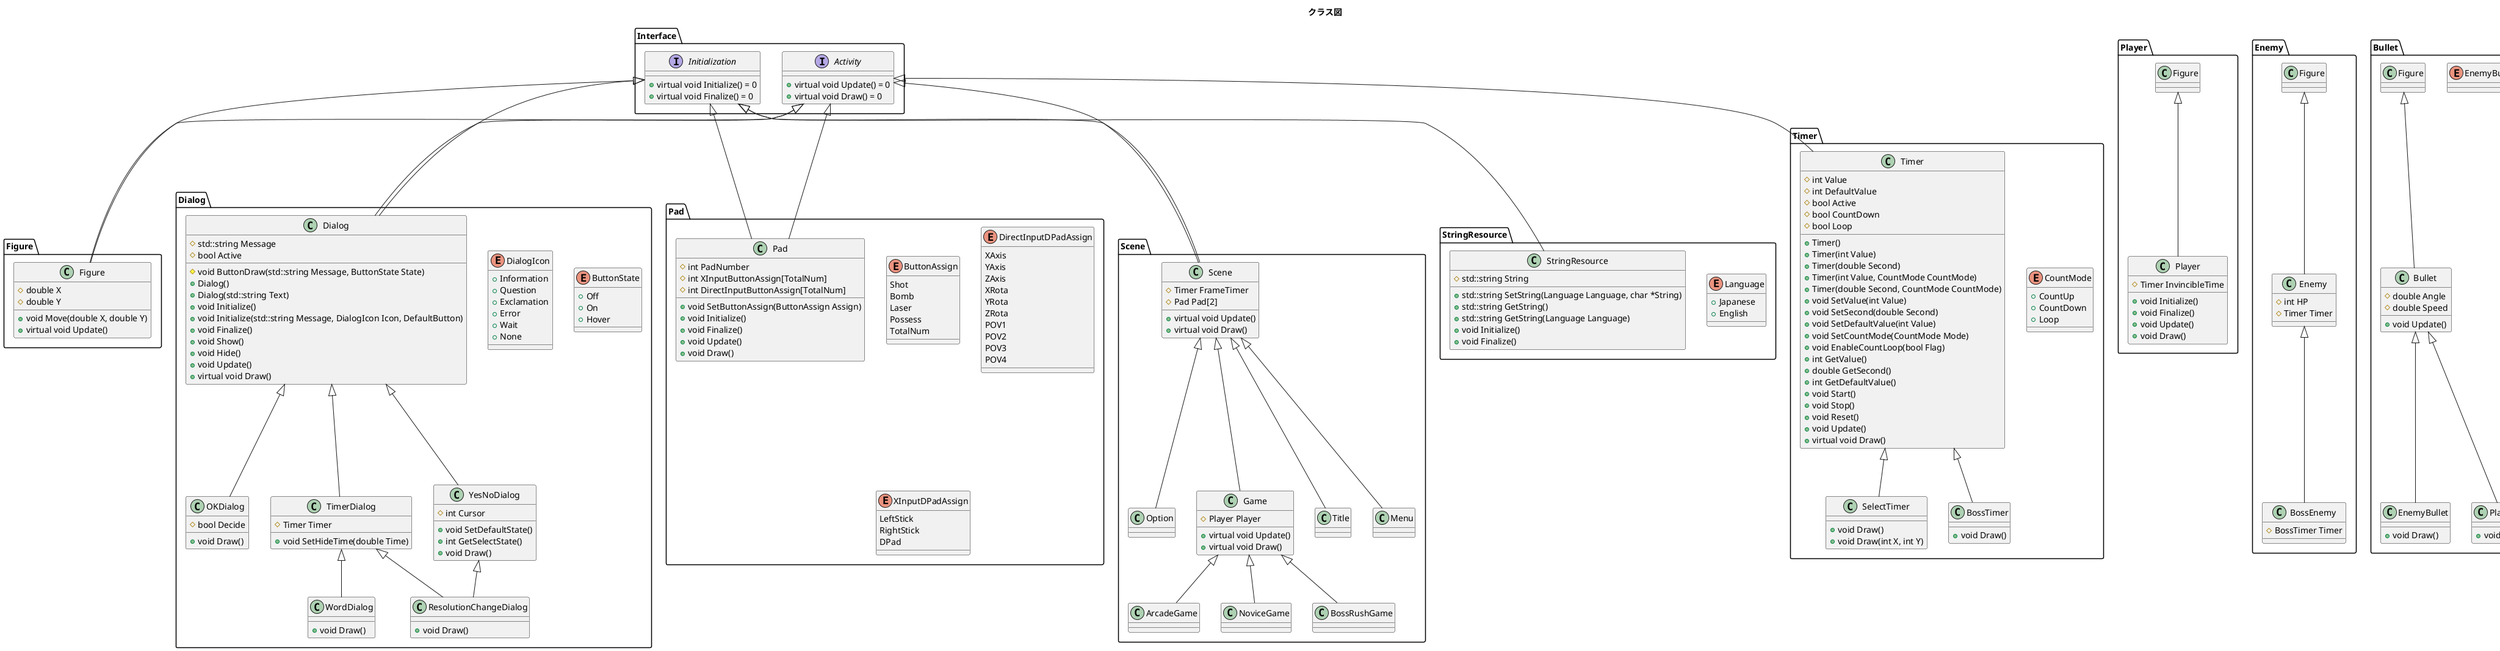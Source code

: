 @startuml
title クラス図
package Interface {
	interface Initialization{
		+virtual void Initialize() = 0
		+virtual void Finalize() = 0
	}

	interface Activity {
		+virtual void Update() = 0
		+virtual void Draw() = 0
	}
}

package Figure {
	class Figure {
		#double X
		#double Y
		+void Move(double X, double Y)
		+virtual void Update()
	}

	Initialization <|-- Figure
	Activity <|-- Figure
}

package Dialog {
	enum ButtonState {
		+Off
		+On
		+Hover
	}

	enum DialogIcon {
		+Information
		+Question
		+Exclamation
		+Error
		+Wait
		+None
	}

	class Dialog {
		#std::string Message
		#bool Active
		#void ButtonDraw(std::string Message, ButtonState State)
		+Dialog()
		+Dialog(std::string Text)
		+void Initialize()
		+void Initialize(std::string Message, DialogIcon Icon, DefaultButton)
		+void Finalize()
		+void Show()
		+void Hide()
		+void Update()
		+virtual void Draw()

	}

	class OKDialog {
		#bool Decide
		+void Draw()
	}

	class TimerDialog {
		#Timer Timer
		+void SetHideTime(double Time)
	}

	class YesNoDialog {
		#int Cursor
		+void SetDefaultState()
		+int GetSelectState()
		+void Draw()
	}

	class WordDialog {
		+void Draw()
	}

	class ResolutionChangeDialog {
		+void Draw()
	}

	Initialization <|-- Dialog
	Activity <|-- Dialog
	Dialog <|-- TimerDialog
	Dialog <|-- OKDialog
	Dialog <|-- YesNoDialog
	TimerDialog <|-- WordDialog
	TimerDialog <|-- ResolutionChangeDialog
	YesNoDialog <|-- ResolutionChangeDialog
}

package Timer {
	enum CountMode {
		+CountUp
		+CountDown
		+Loop
	}

	class Timer {
		#int Value
		#int DefaultValue
		#bool Active
		#bool CountDown
		#bool Loop
		+Timer()
		+Timer(int Value)
		+Timer(double Second)
		+Timer(int Value, CountMode CountMode)
		+Timer(double Second, CountMode CountMode)
		+void SetValue(int Value)
		+void SetSecond(double Second)
		+void SetDefaultValue(int Value)
		+void SetCountMode(CountMode Mode)
		+void EnableCountLoop(bool Flag)
		+int GetValue()
		+double GetSecond()
		+int GetDefaultValue()
		+void Start()
		+void Stop()
		+void Reset()
		+void Update()
		+virtual void Draw()
	}

	class BossTimer {
		+void Draw()
	}

	class SelectTimer {
		+void Draw()
		+void Draw(int X, int Y)
	}

	Activity <|-- Timer
	Timer <|-- BossTimer
	Timer <|-- SelectTimer
}

package Pad {
	enum ButtonAssign {
		Shot
		Bomb
		Laser
		Possess
		TotalNum
	}

	enum DirectInputDPadAssign {
		XAxis
		YAxis
		ZAxis
		XRota
		YRota
		ZRota
		POV1
		POV2
		POV3
		POV4
	}

	enum XInputDPadAssign {
		LeftStick
		RightStick
		DPad
	}

	class Pad {
		#int PadNumber
		#int XInputButtonAssign[TotalNum]
		#int DirectInputButtonAssign[TotalNum]
		+void SetButtonAssign(ButtonAssign Assign)
		+void Initialize()
		+void Finalize()
		+void Update()
		+void Draw()
	}

	Initialization <|-- Pad
	Activity <|-- Pad
}

package Player {
	class Player {
		#Timer InvincibleTime
		+void Initialize()
		+void Finalize()
		+void Update()
		+void Draw()
	}

	Figure <|-- Player
}

package Enemy {
	class Enemy {
		#int HP
		#Timer Timer
	}

	class BossEnemy {
		#BossTimer Timer
	}

	Figure <|-- Enemy
	Enemy <|-- BossEnemy
}

package Bullet {
	enum PlayerBulletType {

	}

	enum EnemyBulletType {

	}

	class Bullet {
		#double Angle
		#double Speed
		+void Update()
	}

	class PlayerBullet {
		+void Draw()
	}

	class EnemyBullet {
		+void Draw()
	}

	Figure <|-- Bullet
	Bullet <|-- PlayerBullet
	Bullet <|-- EnemyBullet
}

package Scene {
	class Scene {
		#Timer FrameTimer
		#Pad Pad[2]
		+virtual void Update()
		+virtual void Draw()
	}

	class Game {
		#Player Player
		+virtual void Update()
		+virtual void Draw()
	}

	Scene <|-- Game
	Scene <|-- Title
	Scene <|-- Menu
	Scene <|-- Option
	Game <|-- ArcadeGame
	Game <|-- NoviceGame
	Game <|-- BossRushGame
	Initialization <|-- Scene
	Activity <|-- Scene
}

package StringResource {
	enum Language {
		+Japanese
		+English
	}

	class StringResource {
		#std::string String
		+std::string SetString(Language Language, char *String)
		+std::string GetString()
		+std::string GetString(Language Language)
		+void Initialize()
		+void Finalize()
	}

	Initialization <|-- StringResource
}
@enduml